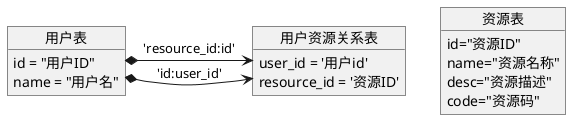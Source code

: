 @startuml acl

object "用户表" as user {
    id = "用户ID"
    name = "用户名"
}
object "用户资源关系表" as user_resource {
    user_id = '用户id'
    resource_id = '资源ID'
} 



object "资源表" as resource {
    id="资源ID"
    name="资源名称"
    desc="资源描述"
    code="资源码"
}

user *-> user_resource: 'id:user_id'
user *-> user_resource: 'resource_id:id'
@enduml

@startuml rbac
object "用户表" as user {
    id = "用户ID"
    name = "用户名"
}
object "用户角色关系表" as user_role {
    user_id = '用户id'
    role_id = '资源ID'
} 

object "角色表" as role {
    id
    name = "角色名称"
    role_code="角色编码"
    role_desc="角色描述"
}

object "角色资源关系表" as role_resource {
    role_id="角色id"
    resource_id="资源ID"
}



object "资源表" as resource {
    id="资源ID"
    name="资源名称"
    desc="资源描述"
}

user *-> user_role: 'id:user_id'
user_role<-*role: 'role_id:id'
role *-> role_resource: 'id:role_id'
role_resource *-> resource: 'resource_id:id'
@enduml


@startuml pbac
object "用户表" as user {
    id = "用户ID"
    name = "用户名"
}
object "用户角色关系表" as user_role {
    user_id = '用户id'
    role_id = '资源ID'
} 

object "角色表" as role {
    id
    name = "角色名称"
    role_code="角色编码"
    role_desc="角色描述"
}


object "规则定义表"  as policy_define{
    id
    name = "规则名称"
    handlerName = "对应规则执行器名称,与 script 二选1"
    script = "使用脚本执行,与handlerName二选一"
    param_decritpion = "参数格式定义,json存储,描述该规则需要几个扩展参数"
}

object "规则实例表" as policy_instance {
    id ="主键"
    policy_id="对应策略ID" 
    param_config="入参配置,json 存储，描述扩展参数的具体内容值"
}

object "规则实例资源关联表" as policy_instance_resource {
    policy_instance_id = "关联规则实例表ID"
    resource_id = "对应资源ID"
}

object "资源表" as resource {
    id="资源ID"
    name="资源名称"
    desc="资源描述"
}

user -> user_role : 'id:user_id'
user_role <- role : 'role_id:id'
policy_define -> policy_instance : 'id:policy_id'
policy_instance -> policy_instance_resource: 'id:policy_instance_id'
policy_instance_resource <- resource: 'resource_id:id'

@enduml

@startuml rbac流程

start
if (URI 需要鉴权) then (yes)
    if (URI 不匹配资源?) then (yes)
        :无权限访问;  
        kill
    endif
    if (资源匹配角色列表为空?) then (yes)
        :无权限访问;  
        kill
    endif
    if (用户无任何授予的角色?) then (yes)
        :无权限访问;  
        kill
    endif
    if (用户角色列表和资源角色列表无交集?) then (yes)
        :无权限访问;  
        kill
    endif
endif
:放行;
stop

@enduml

@startuml pbac_flow
start
if (URI 需要鉴权) then (yes)
    if (URI 不匹配资源?) then (yes)
        :无权限访问;  
        kill
    endif
    if (资源不关联对应执行器?) then (yes)
        :无权限访问;  
        kill
    endif
    : 获取执行器实例和配置;
    : 执行策略,输入用户,执行器参数值;
    if (执行结果为true?) then (yes)
        :无权限访问;  
        kill
    endif
endif


:放行;
stop



@enduml

